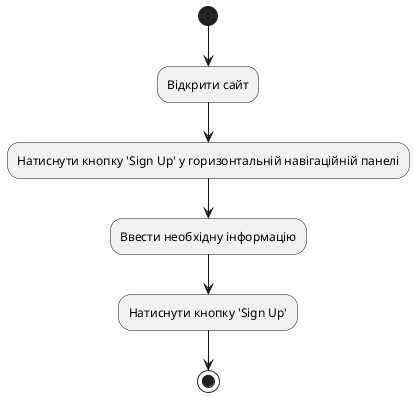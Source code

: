 @startuml NU3
(*) --> "Відкрити сайт"
--> "Натиснути кнопку 'Sign Up' у горизонтальній навігаційній панелі"
--> "Ввести необхідну інформацію"
--> "Натиснути кнопку 'Sign Up'"
--> (*)

@enduml